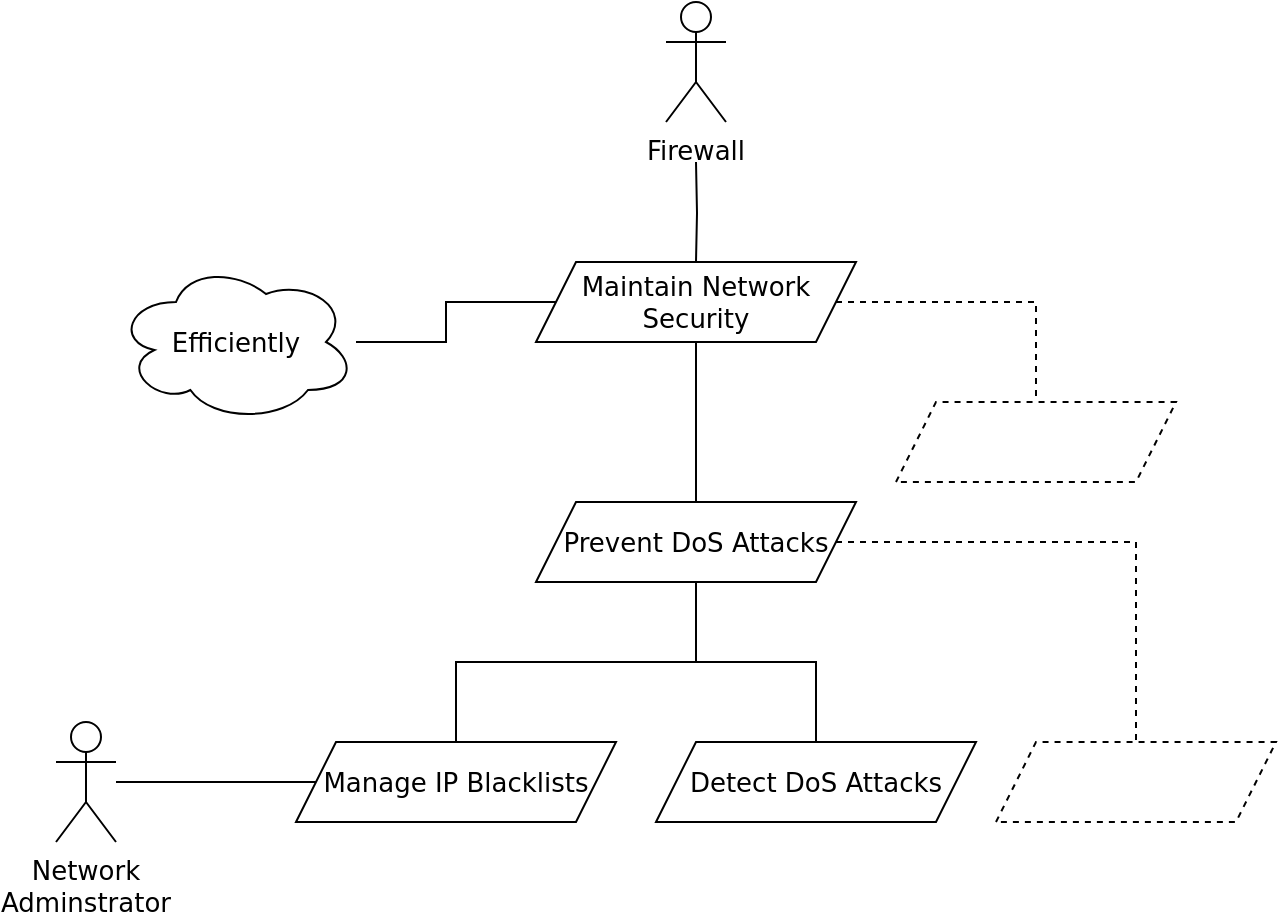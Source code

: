 <mxfile version="16.5.1" type="device"><diagram id="cUqMIGAAycBExaJFbgD0" name="Page-1"><mxGraphModel dx="1352" dy="820" grid="1" gridSize="10" guides="1" tooltips="1" connect="1" arrows="1" fold="1" page="1" pageScale="1" pageWidth="827" pageHeight="1169" math="0" shadow="0"><root><mxCell id="0"/><mxCell id="1" parent="0"/><mxCell id="YLnnxYwjTl2KFMb-ufjE-4" value="" style="edgeStyle=orthogonalEdgeStyle;rounded=0;orthogonalLoop=1;jettySize=auto;endArrow=none;endFill=0;fontFamily=Dejavu Sans;fontSize=13;" parent="1" source="YLnnxYwjTl2KFMb-ufjE-2" target="YLnnxYwjTl2KFMb-ufjE-3" edge="1"><mxGeometry relative="1" as="geometry"/></mxCell><mxCell id="YLnnxYwjTl2KFMb-ufjE-19" value="" style="edgeStyle=orthogonalEdgeStyle;rounded=0;orthogonalLoop=1;jettySize=auto;dashed=1;endArrow=none;endFill=0;fontFamily=Dejavu Sans;fontSize=13;" parent="1" source="YLnnxYwjTl2KFMb-ufjE-2" target="YLnnxYwjTl2KFMb-ufjE-21" edge="1"><mxGeometry relative="1" as="geometry"><mxPoint x="680" y="480" as="targetPoint"/></mxGeometry></mxCell><mxCell id="YLnnxYwjTl2KFMb-ufjE-24" value="" style="edgeStyle=orthogonalEdgeStyle;rounded=0;orthogonalLoop=1;jettySize=auto;endArrow=none;endFill=0;fontFamily=Dejavu Sans;fontSize=13;" parent="1" source="YLnnxYwjTl2KFMb-ufjE-2" target="YLnnxYwjTl2KFMb-ufjE-22" edge="1"><mxGeometry relative="1" as="geometry"/></mxCell><mxCell id="YLnnxYwjTl2KFMb-ufjE-2" value="Maintain Network&#10;Security" style="shape=parallelogram;perimeter=parallelogramPerimeter;whiteSpace=wrap;fixedSize=1;fontFamily=Dejavu Sans;fontSize=13;" parent="1" vertex="1"><mxGeometry x="390" y="400" width="160" height="40" as="geometry"/></mxCell><mxCell id="YLnnxYwjTl2KFMb-ufjE-8" value="" style="edgeStyle=orthogonalEdgeStyle;rounded=0;orthogonalLoop=1;jettySize=auto;endArrow=none;endFill=0;fontFamily=Dejavu Sans;fontSize=13;" parent="1" source="YLnnxYwjTl2KFMb-ufjE-3" target="YLnnxYwjTl2KFMb-ufjE-7" edge="1"><mxGeometry relative="1" as="geometry"/></mxCell><mxCell id="YLnnxYwjTl2KFMb-ufjE-10" value="" style="edgeStyle=orthogonalEdgeStyle;rounded=0;orthogonalLoop=1;jettySize=auto;endArrow=none;endFill=0;fontFamily=Dejavu Sans;fontSize=13;" parent="1" source="YLnnxYwjTl2KFMb-ufjE-3" target="YLnnxYwjTl2KFMb-ufjE-9" edge="1"><mxGeometry relative="1" as="geometry"/></mxCell><mxCell id="YLnnxYwjTl2KFMb-ufjE-16" value="" style="edgeStyle=orthogonalEdgeStyle;rounded=0;orthogonalLoop=1;jettySize=auto;exitX=1;exitY=0.5;exitDx=0;exitDy=0;endArrow=none;endFill=0;dashed=1;fontFamily=Dejavu Sans;fontSize=13;" parent="1" source="YLnnxYwjTl2KFMb-ufjE-3" target="YLnnxYwjTl2KFMb-ufjE-20" edge="1"><mxGeometry relative="1" as="geometry"><mxPoint x="680" y="640" as="targetPoint"/></mxGeometry></mxCell><mxCell id="YLnnxYwjTl2KFMb-ufjE-3" value="Prevent DoS Attacks" style="shape=parallelogram;perimeter=parallelogramPerimeter;whiteSpace=wrap;fixedSize=1;fontFamily=Dejavu Sans;fontSize=13;" parent="1" vertex="1"><mxGeometry x="390" y="520" width="160" height="40" as="geometry"/></mxCell><mxCell id="YLnnxYwjTl2KFMb-ufjE-6" value="" style="edgeStyle=orthogonalEdgeStyle;rounded=0;orthogonalLoop=1;jettySize=auto;endArrow=none;endFill=0;fontFamily=Dejavu Sans;fontSize=13;" parent="1" target="YLnnxYwjTl2KFMb-ufjE-2" edge="1"><mxGeometry relative="1" as="geometry"><mxPoint x="470" y="350" as="sourcePoint"/></mxGeometry></mxCell><mxCell id="YLnnxYwjTl2KFMb-ufjE-5" value="Firewall" style="shape=umlActor;verticalLabelPosition=bottom;verticalAlign=top;outlineConnect=0;fontFamily=Dejavu Sans;fontSize=13;" parent="1" vertex="1"><mxGeometry x="455" y="270" width="30" height="60" as="geometry"/></mxCell><mxCell id="YLnnxYwjTl2KFMb-ufjE-7" value="Detect DoS Attacks" style="shape=parallelogram;perimeter=parallelogramPerimeter;whiteSpace=wrap;fixedSize=1;fontFamily=Dejavu Sans;fontSize=13;" parent="1" vertex="1"><mxGeometry x="450" y="640" width="160" height="40" as="geometry"/></mxCell><mxCell id="YLnnxYwjTl2KFMb-ufjE-9" value="Manage IP Blacklists" style="shape=parallelogram;perimeter=parallelogramPerimeter;whiteSpace=wrap;fixedSize=1;fontFamily=Dejavu Sans;fontSize=13;" parent="1" vertex="1"><mxGeometry x="270" y="640" width="160" height="40" as="geometry"/></mxCell><mxCell id="YLnnxYwjTl2KFMb-ufjE-14" value="" style="edgeStyle=orthogonalEdgeStyle;rounded=0;orthogonalLoop=1;jettySize=auto;entryX=0;entryY=0.5;entryDx=0;entryDy=0;endArrow=none;endFill=0;fontFamily=Dejavu Sans;fontSize=13;" parent="1" source="YLnnxYwjTl2KFMb-ufjE-12" target="YLnnxYwjTl2KFMb-ufjE-9" edge="1"><mxGeometry relative="1" as="geometry"/></mxCell><mxCell id="YLnnxYwjTl2KFMb-ufjE-12" value="Network&#10;Adminstrator" style="shape=umlActor;verticalLabelPosition=bottom;verticalAlign=top;outlineConnect=0;fontFamily=Dejavu Sans;fontSize=13;" parent="1" vertex="1"><mxGeometry x="150" y="630" width="30" height="60" as="geometry"/></mxCell><mxCell id="YLnnxYwjTl2KFMb-ufjE-20" value="" style="shape=parallelogram;perimeter=parallelogramPerimeter;whiteSpace=wrap;fixedSize=1;dashed=1;fontFamily=Dejavu Sans;fontSize=13;" parent="1" vertex="1"><mxGeometry x="620" y="640" width="140" height="40" as="geometry"/></mxCell><mxCell id="YLnnxYwjTl2KFMb-ufjE-21" value="" style="shape=parallelogram;perimeter=parallelogramPerimeter;whiteSpace=wrap;fixedSize=1;dashed=1;fontFamily=Dejavu Sans;fontSize=13;" parent="1" vertex="1"><mxGeometry x="570" y="470" width="140" height="40" as="geometry"/></mxCell><mxCell id="YLnnxYwjTl2KFMb-ufjE-22" value="Efficiently" style="ellipse;shape=cloud;whiteSpace=wrap;fontFamily=Dejavu Sans;fontSize=13;" parent="1" vertex="1"><mxGeometry x="180" y="400" width="120" height="80" as="geometry"/></mxCell></root></mxGraphModel></diagram></mxfile>